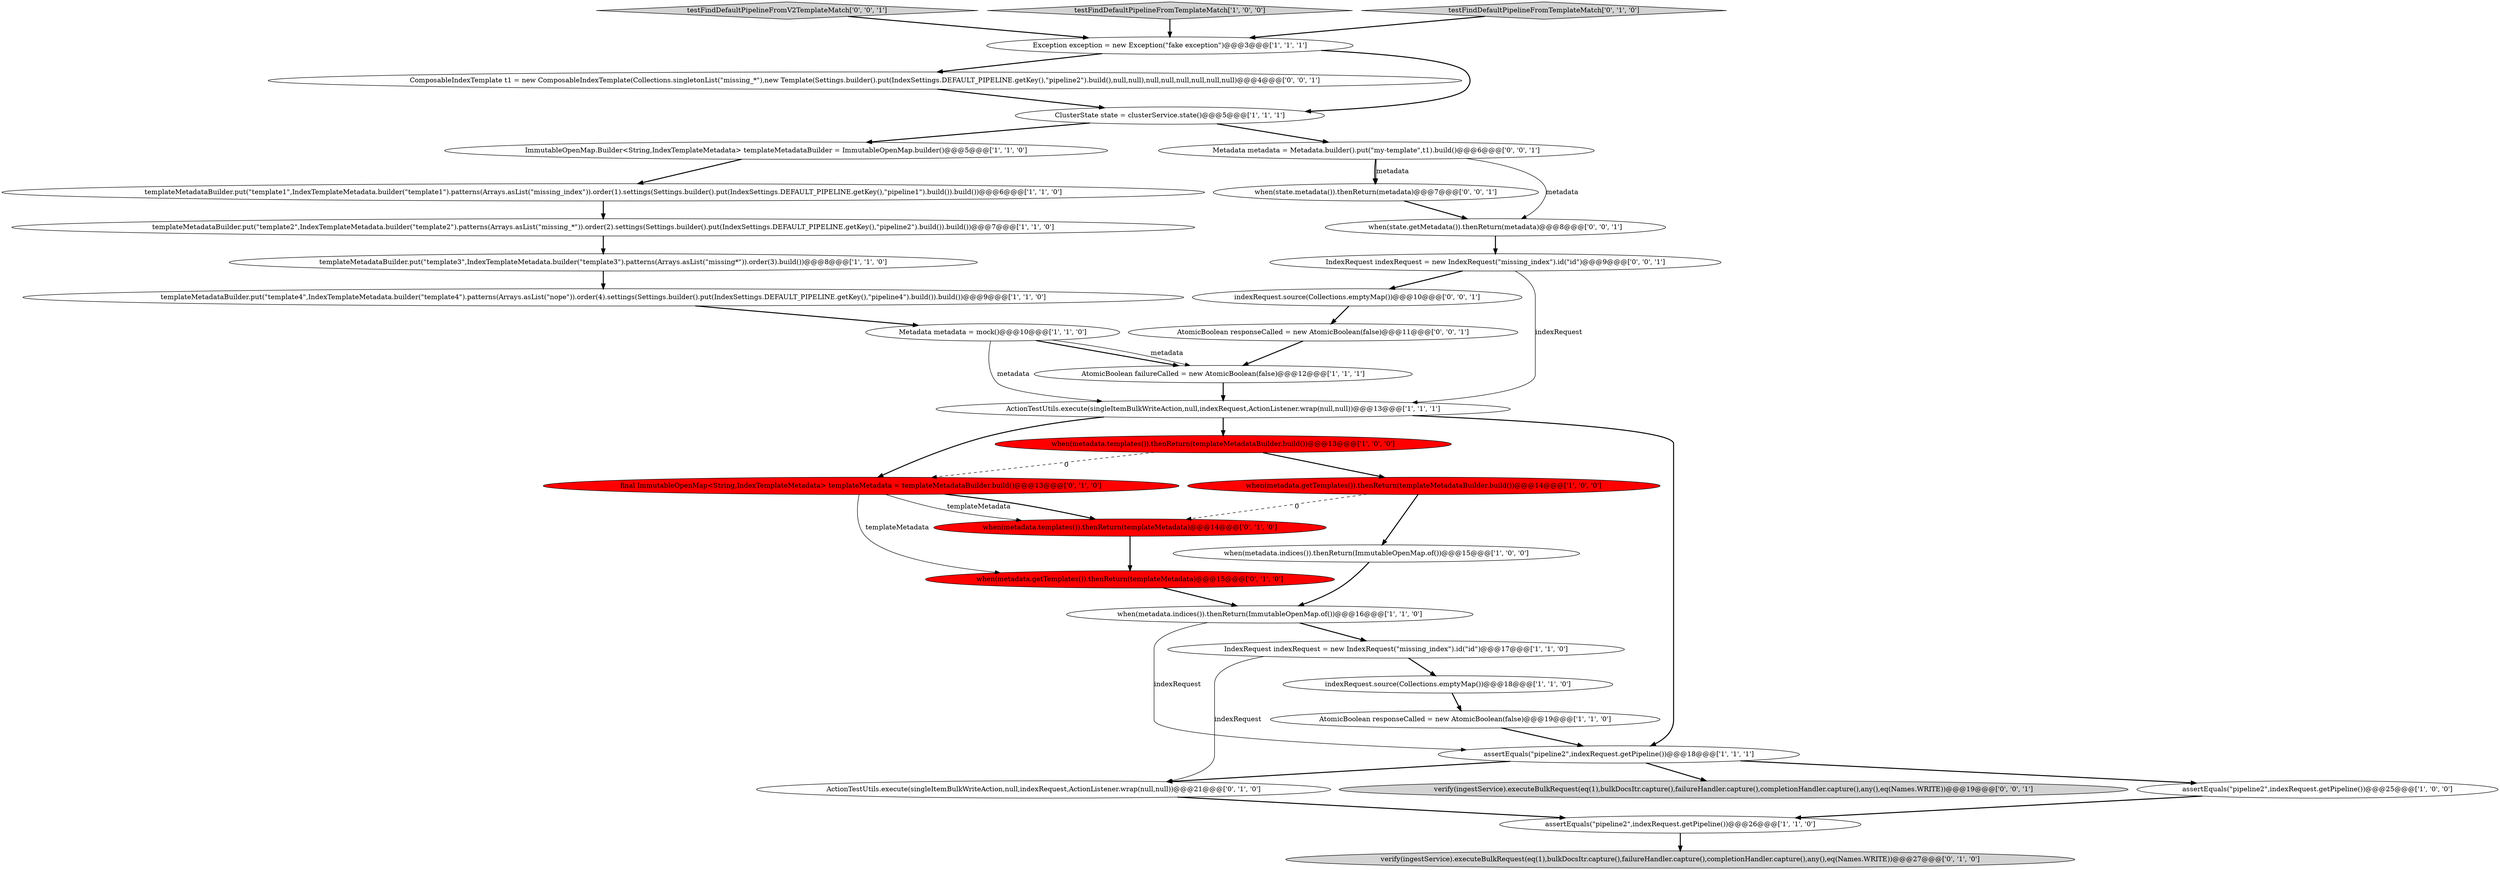 digraph {
18 [style = filled, label = "IndexRequest indexRequest = new IndexRequest(\"missing_index\").id(\"id\")@@@17@@@['1', '1', '0']", fillcolor = white, shape = ellipse image = "AAA0AAABBB1BBB"];
31 [style = filled, label = "when(state.metadata()).thenReturn(metadata)@@@7@@@['0', '0', '1']", fillcolor = white, shape = ellipse image = "AAA0AAABBB3BBB"];
19 [style = filled, label = "assertEquals(\"pipeline2\",indexRequest.getPipeline())@@@25@@@['1', '0', '0']", fillcolor = white, shape = ellipse image = "AAA0AAABBB1BBB"];
10 [style = filled, label = "when(metadata.getTemplates()).thenReturn(templateMetadataBuilder.build())@@@14@@@['1', '0', '0']", fillcolor = red, shape = ellipse image = "AAA1AAABBB1BBB"];
33 [style = filled, label = "verify(ingestService).executeBulkRequest(eq(1),bulkDocsItr.capture(),failureHandler.capture(),completionHandler.capture(),any(),eq(Names.WRITE))@@@19@@@['0', '0', '1']", fillcolor = lightgray, shape = ellipse image = "AAA0AAABBB3BBB"];
29 [style = filled, label = "testFindDefaultPipelineFromV2TemplateMatch['0', '0', '1']", fillcolor = lightgray, shape = diamond image = "AAA0AAABBB3BBB"];
11 [style = filled, label = "templateMetadataBuilder.put(\"template2\",IndexTemplateMetadata.builder(\"template2\").patterns(Arrays.asList(\"missing_*\")).order(2).settings(Settings.builder().put(IndexSettings.DEFAULT_PIPELINE.getKey(),\"pipeline2\").build()).build())@@@7@@@['1', '1', '0']", fillcolor = white, shape = ellipse image = "AAA0AAABBB1BBB"];
15 [style = filled, label = "assertEquals(\"pipeline2\",indexRequest.getPipeline())@@@18@@@['1', '1', '1']", fillcolor = white, shape = ellipse image = "AAA0AAABBB1BBB"];
3 [style = filled, label = "when(metadata.indices()).thenReturn(ImmutableOpenMap.of())@@@15@@@['1', '0', '0']", fillcolor = white, shape = ellipse image = "AAA0AAABBB1BBB"];
17 [style = filled, label = "templateMetadataBuilder.put(\"template4\",IndexTemplateMetadata.builder(\"template4\").patterns(Arrays.asList(\"nope\")).order(4).settings(Settings.builder().put(IndexSettings.DEFAULT_PIPELINE.getKey(),\"pipeline4\").build()).build())@@@9@@@['1', '1', '0']", fillcolor = white, shape = ellipse image = "AAA0AAABBB1BBB"];
26 [style = filled, label = "when(metadata.templates()).thenReturn(templateMetadata)@@@14@@@['0', '1', '0']", fillcolor = red, shape = ellipse image = "AAA1AAABBB2BBB"];
32 [style = filled, label = "ComposableIndexTemplate t1 = new ComposableIndexTemplate(Collections.singletonList(\"missing_*\"),new Template(Settings.builder().put(IndexSettings.DEFAULT_PIPELINE.getKey(),\"pipeline2\").build(),null,null),null,null,null,null,null,null)@@@4@@@['0', '0', '1']", fillcolor = white, shape = ellipse image = "AAA0AAABBB3BBB"];
1 [style = filled, label = "ClusterState state = clusterService.state()@@@5@@@['1', '1', '1']", fillcolor = white, shape = ellipse image = "AAA0AAABBB1BBB"];
20 [style = filled, label = "when(metadata.indices()).thenReturn(ImmutableOpenMap.of())@@@16@@@['1', '1', '0']", fillcolor = white, shape = ellipse image = "AAA0AAABBB1BBB"];
4 [style = filled, label = "testFindDefaultPipelineFromTemplateMatch['1', '0', '0']", fillcolor = lightgray, shape = diamond image = "AAA0AAABBB1BBB"];
21 [style = filled, label = "final ImmutableOpenMap<String,IndexTemplateMetadata> templateMetadata = templateMetadataBuilder.build()@@@13@@@['0', '1', '0']", fillcolor = red, shape = ellipse image = "AAA1AAABBB2BBB"];
6 [style = filled, label = "AtomicBoolean failureCalled = new AtomicBoolean(false)@@@12@@@['1', '1', '1']", fillcolor = white, shape = ellipse image = "AAA0AAABBB1BBB"];
8 [style = filled, label = "assertEquals(\"pipeline2\",indexRequest.getPipeline())@@@26@@@['1', '1', '0']", fillcolor = white, shape = ellipse image = "AAA0AAABBB1BBB"];
30 [style = filled, label = "Metadata metadata = Metadata.builder().put(\"my-template\",t1).build()@@@6@@@['0', '0', '1']", fillcolor = white, shape = ellipse image = "AAA0AAABBB3BBB"];
2 [style = filled, label = "ImmutableOpenMap.Builder<String,IndexTemplateMetadata> templateMetadataBuilder = ImmutableOpenMap.builder()@@@5@@@['1', '1', '0']", fillcolor = white, shape = ellipse image = "AAA0AAABBB1BBB"];
16 [style = filled, label = "Exception exception = new Exception(\"fake exception\")@@@3@@@['1', '1', '1']", fillcolor = white, shape = ellipse image = "AAA0AAABBB1BBB"];
23 [style = filled, label = "when(metadata.getTemplates()).thenReturn(templateMetadata)@@@15@@@['0', '1', '0']", fillcolor = red, shape = ellipse image = "AAA1AAABBB2BBB"];
24 [style = filled, label = "ActionTestUtils.execute(singleItemBulkWriteAction,null,indexRequest,ActionListener.wrap(null,null))@@@21@@@['0', '1', '0']", fillcolor = white, shape = ellipse image = "AAA0AAABBB2BBB"];
34 [style = filled, label = "when(state.getMetadata()).thenReturn(metadata)@@@8@@@['0', '0', '1']", fillcolor = white, shape = ellipse image = "AAA0AAABBB3BBB"];
13 [style = filled, label = "AtomicBoolean responseCalled = new AtomicBoolean(false)@@@19@@@['1', '1', '0']", fillcolor = white, shape = ellipse image = "AAA0AAABBB1BBB"];
9 [style = filled, label = "ActionTestUtils.execute(singleItemBulkWriteAction,null,indexRequest,ActionListener.wrap(null,null))@@@13@@@['1', '1', '1']", fillcolor = white, shape = ellipse image = "AAA0AAABBB1BBB"];
7 [style = filled, label = "Metadata metadata = mock()@@@10@@@['1', '1', '0']", fillcolor = white, shape = ellipse image = "AAA0AAABBB1BBB"];
14 [style = filled, label = "when(metadata.templates()).thenReturn(templateMetadataBuilder.build())@@@13@@@['1', '0', '0']", fillcolor = red, shape = ellipse image = "AAA1AAABBB1BBB"];
28 [style = filled, label = "indexRequest.source(Collections.emptyMap())@@@10@@@['0', '0', '1']", fillcolor = white, shape = ellipse image = "AAA0AAABBB3BBB"];
12 [style = filled, label = "templateMetadataBuilder.put(\"template1\",IndexTemplateMetadata.builder(\"template1\").patterns(Arrays.asList(\"missing_index\")).order(1).settings(Settings.builder().put(IndexSettings.DEFAULT_PIPELINE.getKey(),\"pipeline1\").build()).build())@@@6@@@['1', '1', '0']", fillcolor = white, shape = ellipse image = "AAA0AAABBB1BBB"];
27 [style = filled, label = "IndexRequest indexRequest = new IndexRequest(\"missing_index\").id(\"id\")@@@9@@@['0', '0', '1']", fillcolor = white, shape = ellipse image = "AAA0AAABBB3BBB"];
35 [style = filled, label = "AtomicBoolean responseCalled = new AtomicBoolean(false)@@@11@@@['0', '0', '1']", fillcolor = white, shape = ellipse image = "AAA0AAABBB3BBB"];
0 [style = filled, label = "templateMetadataBuilder.put(\"template3\",IndexTemplateMetadata.builder(\"template3\").patterns(Arrays.asList(\"missing*\")).order(3).build())@@@8@@@['1', '1', '0']", fillcolor = white, shape = ellipse image = "AAA0AAABBB1BBB"];
5 [style = filled, label = "indexRequest.source(Collections.emptyMap())@@@18@@@['1', '1', '0']", fillcolor = white, shape = ellipse image = "AAA0AAABBB1BBB"];
25 [style = filled, label = "verify(ingestService).executeBulkRequest(eq(1),bulkDocsItr.capture(),failureHandler.capture(),completionHandler.capture(),any(),eq(Names.WRITE))@@@27@@@['0', '1', '0']", fillcolor = lightgray, shape = ellipse image = "AAA0AAABBB2BBB"];
22 [style = filled, label = "testFindDefaultPipelineFromTemplateMatch['0', '1', '0']", fillcolor = lightgray, shape = diamond image = "AAA0AAABBB2BBB"];
30->34 [style = solid, label="metadata"];
23->20 [style = bold, label=""];
21->23 [style = solid, label="templateMetadata"];
35->6 [style = bold, label=""];
22->16 [style = bold, label=""];
0->17 [style = bold, label=""];
27->28 [style = bold, label=""];
7->9 [style = solid, label="metadata"];
12->11 [style = bold, label=""];
14->10 [style = bold, label=""];
10->3 [style = bold, label=""];
16->32 [style = bold, label=""];
27->9 [style = solid, label="indexRequest"];
15->19 [style = bold, label=""];
1->30 [style = bold, label=""];
19->8 [style = bold, label=""];
2->12 [style = bold, label=""];
31->34 [style = bold, label=""];
18->24 [style = solid, label="indexRequest"];
17->7 [style = bold, label=""];
20->18 [style = bold, label=""];
21->26 [style = bold, label=""];
28->35 [style = bold, label=""];
11->0 [style = bold, label=""];
3->20 [style = bold, label=""];
21->26 [style = solid, label="templateMetadata"];
10->26 [style = dashed, label="0"];
16->1 [style = bold, label=""];
30->31 [style = bold, label=""];
9->15 [style = bold, label=""];
18->5 [style = bold, label=""];
5->13 [style = bold, label=""];
26->23 [style = bold, label=""];
15->24 [style = bold, label=""];
7->6 [style = bold, label=""];
32->1 [style = bold, label=""];
7->6 [style = solid, label="metadata"];
9->21 [style = bold, label=""];
9->14 [style = bold, label=""];
14->21 [style = dashed, label="0"];
1->2 [style = bold, label=""];
13->15 [style = bold, label=""];
24->8 [style = bold, label=""];
6->9 [style = bold, label=""];
8->25 [style = bold, label=""];
29->16 [style = bold, label=""];
30->31 [style = solid, label="metadata"];
4->16 [style = bold, label=""];
15->33 [style = bold, label=""];
34->27 [style = bold, label=""];
20->15 [style = solid, label="indexRequest"];
}
